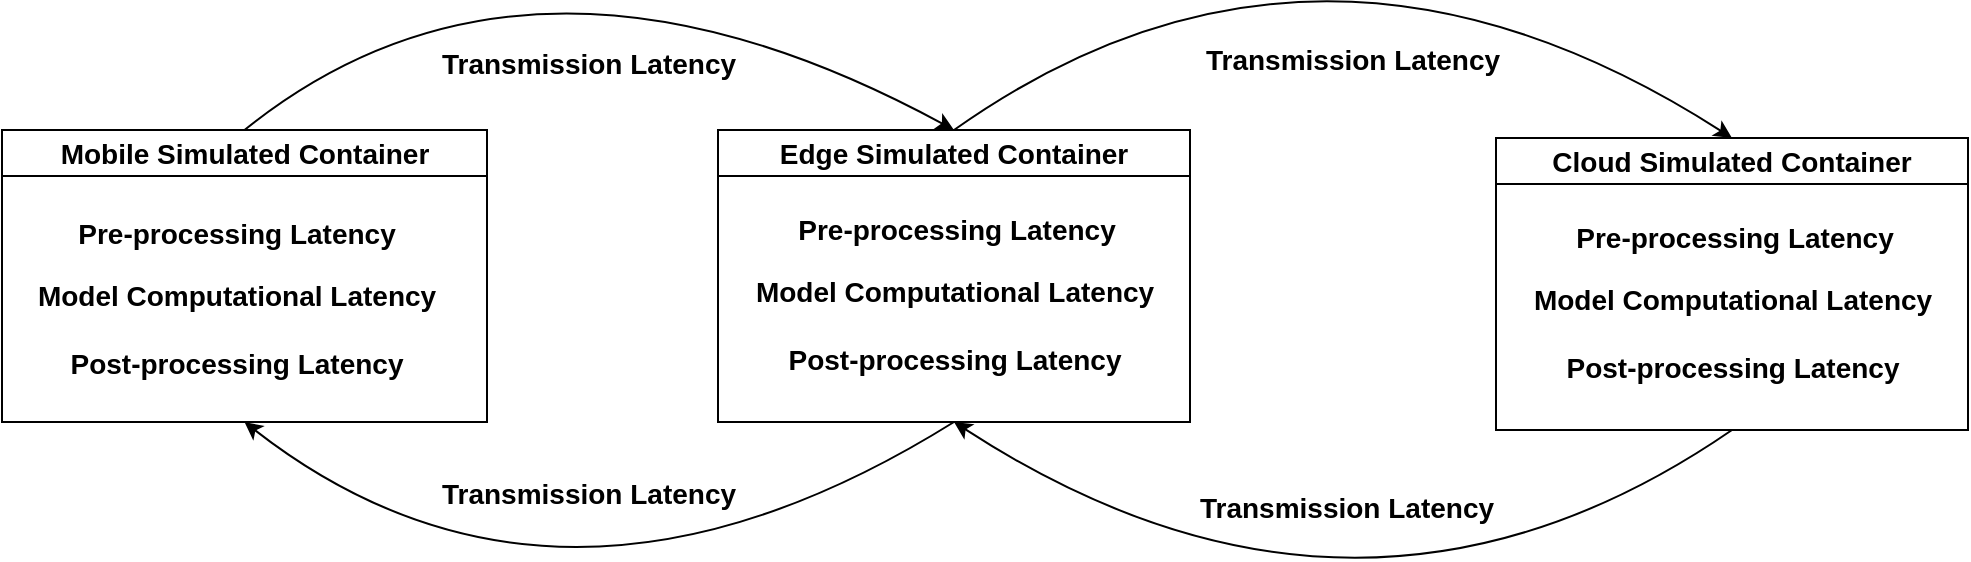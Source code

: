 <mxfile version="21.6.1" type="device">
  <diagram name="Page-1" id="CqUbiwOvytCzv99FlpGm">
    <mxGraphModel dx="1432" dy="513" grid="0" gridSize="10" guides="1" tooltips="1" connect="1" arrows="1" fold="1" page="0" pageScale="1" pageWidth="850" pageHeight="1100" math="0" shadow="0">
      <root>
        <mxCell id="0" />
        <mxCell id="1" parent="0" />
        <mxCell id="XYnnE-PNAu_jFsiBg7id-3" value="&lt;font style=&quot;font-size: 14px;&quot;&gt;Mobile Simulated Container&lt;/font&gt;" style="swimlane;whiteSpace=wrap;html=1;" parent="1" vertex="1">
          <mxGeometry x="-17" y="399" width="242.5" height="146" as="geometry" />
        </mxCell>
        <mxCell id="XYnnE-PNAu_jFsiBg7id-4" value="&lt;font style=&quot;font-size: 14px;&quot;&gt;&lt;b&gt;Pre-processing Latency&lt;/b&gt;&lt;/font&gt;" style="text;html=1;align=center;verticalAlign=middle;resizable=0;points=[];autosize=1;strokeColor=none;fillColor=none;" parent="XYnnE-PNAu_jFsiBg7id-3" vertex="1">
          <mxGeometry x="28.5" y="37" width="177" height="29" as="geometry" />
        </mxCell>
        <mxCell id="XYnnE-PNAu_jFsiBg7id-6" value="&lt;font style=&quot;font-size: 14px;&quot;&gt;&lt;b&gt;Post-processing Latency&lt;/b&gt;&lt;/font&gt;" style="text;html=1;align=center;verticalAlign=middle;resizable=0;points=[];autosize=1;strokeColor=none;fillColor=none;" parent="XYnnE-PNAu_jFsiBg7id-3" vertex="1">
          <mxGeometry x="24.5" y="102" width="184" height="29" as="geometry" />
        </mxCell>
        <mxCell id="XYnnE-PNAu_jFsiBg7id-7" value="&lt;span style=&quot;font-size: 14px;&quot;&gt;&lt;b&gt;Model Computational Latency&lt;/b&gt;&lt;/span&gt;" style="text;html=1;align=center;verticalAlign=middle;resizable=0;points=[];autosize=1;strokeColor=none;fillColor=none;" parent="XYnnE-PNAu_jFsiBg7id-3" vertex="1">
          <mxGeometry x="8" y="68" width="217" height="29" as="geometry" />
        </mxCell>
        <mxCell id="XYnnE-PNAu_jFsiBg7id-9" value="&lt;font style=&quot;font-size: 14px;&quot;&gt;Edge Simulated Container&lt;/font&gt;" style="swimlane;whiteSpace=wrap;html=1;" parent="1" vertex="1">
          <mxGeometry x="341" y="399" width="236" height="146" as="geometry" />
        </mxCell>
        <mxCell id="tmbY4-_VR4MLGwRyAzNH-1" value="&lt;font style=&quot;font-size: 14px;&quot;&gt;&lt;b&gt;Pre-processing Latency&lt;/b&gt;&lt;/font&gt;" style="text;html=1;align=center;verticalAlign=middle;resizable=0;points=[];autosize=1;strokeColor=none;fillColor=none;" vertex="1" parent="XYnnE-PNAu_jFsiBg7id-9">
          <mxGeometry x="30" y="35.5" width="177" height="29" as="geometry" />
        </mxCell>
        <mxCell id="tmbY4-_VR4MLGwRyAzNH-2" value="&lt;font style=&quot;font-size: 14px;&quot;&gt;&lt;b&gt;Post-processing Latency&lt;/b&gt;&lt;/font&gt;" style="text;html=1;align=center;verticalAlign=middle;resizable=0;points=[];autosize=1;strokeColor=none;fillColor=none;" vertex="1" parent="XYnnE-PNAu_jFsiBg7id-9">
          <mxGeometry x="26" y="100.5" width="184" height="29" as="geometry" />
        </mxCell>
        <mxCell id="tmbY4-_VR4MLGwRyAzNH-3" value="&lt;span style=&quot;font-size: 14px;&quot;&gt;&lt;b&gt;Model Computational Latency&lt;/b&gt;&lt;/span&gt;" style="text;html=1;align=center;verticalAlign=middle;resizable=0;points=[];autosize=1;strokeColor=none;fillColor=none;" vertex="1" parent="XYnnE-PNAu_jFsiBg7id-9">
          <mxGeometry x="9.5" y="66.5" width="217" height="29" as="geometry" />
        </mxCell>
        <mxCell id="XYnnE-PNAu_jFsiBg7id-14" value="&lt;font style=&quot;font-size: 14px;&quot;&gt;Cloud Simulated Container&lt;/font&gt;" style="swimlane;whiteSpace=wrap;html=1;" parent="1" vertex="1">
          <mxGeometry x="730" y="403" width="236" height="146" as="geometry" />
        </mxCell>
        <mxCell id="tmbY4-_VR4MLGwRyAzNH-4" value="&lt;font style=&quot;font-size: 14px;&quot;&gt;&lt;b&gt;Pre-processing Latency&lt;/b&gt;&lt;/font&gt;" style="text;html=1;align=center;verticalAlign=middle;resizable=0;points=[];autosize=1;strokeColor=none;fillColor=none;" vertex="1" parent="XYnnE-PNAu_jFsiBg7id-14">
          <mxGeometry x="30" y="35" width="177" height="29" as="geometry" />
        </mxCell>
        <mxCell id="tmbY4-_VR4MLGwRyAzNH-5" value="&lt;font style=&quot;font-size: 14px;&quot;&gt;&lt;b&gt;Post-processing Latency&lt;/b&gt;&lt;/font&gt;" style="text;html=1;align=center;verticalAlign=middle;resizable=0;points=[];autosize=1;strokeColor=none;fillColor=none;" vertex="1" parent="XYnnE-PNAu_jFsiBg7id-14">
          <mxGeometry x="26" y="100" width="184" height="29" as="geometry" />
        </mxCell>
        <mxCell id="tmbY4-_VR4MLGwRyAzNH-6" value="&lt;span style=&quot;font-size: 14px;&quot;&gt;&lt;b&gt;Model Computational Latency&lt;/b&gt;&lt;/span&gt;" style="text;html=1;align=center;verticalAlign=middle;resizable=0;points=[];autosize=1;strokeColor=none;fillColor=none;" vertex="1" parent="XYnnE-PNAu_jFsiBg7id-14">
          <mxGeometry x="9.5" y="66" width="217" height="29" as="geometry" />
        </mxCell>
        <mxCell id="XYnnE-PNAu_jFsiBg7id-23" value="" style="curved=1;endArrow=classic;html=1;rounded=0;exitX=0.5;exitY=0;exitDx=0;exitDy=0;entryX=0.5;entryY=0;entryDx=0;entryDy=0;" parent="1" source="XYnnE-PNAu_jFsiBg7id-3" target="XYnnE-PNAu_jFsiBg7id-9" edge="1">
          <mxGeometry width="50" height="50" relative="1" as="geometry">
            <mxPoint x="398" y="544" as="sourcePoint" />
            <mxPoint x="448" y="494" as="targetPoint" />
            <Array as="points">
              <mxPoint x="247" y="284" />
            </Array>
          </mxGeometry>
        </mxCell>
        <mxCell id="XYnnE-PNAu_jFsiBg7id-24" value="" style="curved=1;endArrow=classic;html=1;rounded=0;exitX=0.5;exitY=0;exitDx=0;exitDy=0;entryX=0.5;entryY=0;entryDx=0;entryDy=0;" parent="1" source="XYnnE-PNAu_jFsiBg7id-9" target="XYnnE-PNAu_jFsiBg7id-14" edge="1">
          <mxGeometry width="50" height="50" relative="1" as="geometry">
            <mxPoint x="531" y="371" as="sourcePoint" />
            <mxPoint x="896" y="371" as="targetPoint" />
            <Array as="points">
              <mxPoint x="641" y="270" />
            </Array>
          </mxGeometry>
        </mxCell>
        <mxCell id="XYnnE-PNAu_jFsiBg7id-29" value="" style="curved=1;endArrow=classic;html=1;rounded=0;exitX=0.5;exitY=1;exitDx=0;exitDy=0;entryX=0.5;entryY=1;entryDx=0;entryDy=0;" parent="1" source="XYnnE-PNAu_jFsiBg7id-9" target="XYnnE-PNAu_jFsiBg7id-3" edge="1">
          <mxGeometry width="50" height="50" relative="1" as="geometry">
            <mxPoint x="452" y="680" as="sourcePoint" />
            <mxPoint x="94" y="680" as="targetPoint" />
            <Array as="points">
              <mxPoint x="262" y="668" />
            </Array>
          </mxGeometry>
        </mxCell>
        <mxCell id="XYnnE-PNAu_jFsiBg7id-30" value="" style="curved=1;endArrow=classic;html=1;rounded=0;exitX=0.5;exitY=1;exitDx=0;exitDy=0;entryX=0.5;entryY=1;entryDx=0;entryDy=0;" parent="1" source="XYnnE-PNAu_jFsiBg7id-14" target="XYnnE-PNAu_jFsiBg7id-9" edge="1">
          <mxGeometry width="50" height="50" relative="1" as="geometry">
            <mxPoint x="863" y="653" as="sourcePoint" />
            <mxPoint x="474" y="649" as="targetPoint" />
            <Array as="points">
              <mxPoint x="662" y="677" />
            </Array>
          </mxGeometry>
        </mxCell>
        <mxCell id="XYnnE-PNAu_jFsiBg7id-42" value="&lt;b style=&quot;border-color: var(--border-color); font-size: 14px;&quot;&gt;Transmission Latency&lt;/b&gt;" style="text;html=1;align=center;verticalAlign=middle;resizable=0;points=[];autosize=1;strokeColor=none;fillColor=none;" parent="1" vertex="1">
          <mxGeometry x="575" y="349" width="165" height="29" as="geometry" />
        </mxCell>
        <mxCell id="XYnnE-PNAu_jFsiBg7id-44" value="&lt;b style=&quot;border-color: var(--border-color); font-size: 14px;&quot;&gt;Transmission Latency&lt;/b&gt;" style="text;html=1;align=center;verticalAlign=middle;resizable=0;points=[];autosize=1;strokeColor=none;fillColor=none;" parent="1" vertex="1">
          <mxGeometry x="572" y="573" width="165" height="29" as="geometry" />
        </mxCell>
        <mxCell id="XYnnE-PNAu_jFsiBg7id-45" value="&lt;font style=&quot;font-size: 14px;&quot;&gt;&lt;b&gt;Transmission Latency&lt;/b&gt;&lt;/font&gt;" style="text;html=1;align=center;verticalAlign=middle;resizable=0;points=[];autosize=1;strokeColor=none;fillColor=none;" parent="1" vertex="1">
          <mxGeometry x="193" y="351" width="165" height="29" as="geometry" />
        </mxCell>
        <mxCell id="XYnnE-PNAu_jFsiBg7id-46" value="&lt;b style=&quot;border-color: var(--border-color); font-size: 14px;&quot;&gt;Transmission Latency&lt;/b&gt;" style="text;html=1;align=center;verticalAlign=middle;resizable=0;points=[];autosize=1;strokeColor=none;fillColor=none;" parent="1" vertex="1">
          <mxGeometry x="193" y="566" width="165" height="29" as="geometry" />
        </mxCell>
      </root>
    </mxGraphModel>
  </diagram>
</mxfile>
